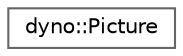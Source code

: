 digraph "Graphical Class Hierarchy"
{
 // LATEX_PDF_SIZE
  bgcolor="transparent";
  edge [fontname=Helvetica,fontsize=10,labelfontname=Helvetica,labelfontsize=10];
  node [fontname=Helvetica,fontsize=10,shape=box,height=0.2,width=0.4];
  rankdir="LR";
  Node0 [id="Node000000",label="dyno::Picture",height=0.2,width=0.4,color="grey40", fillcolor="white", style="filled",URL="$structdyno_1_1_picture.html",tooltip=" "];
}
